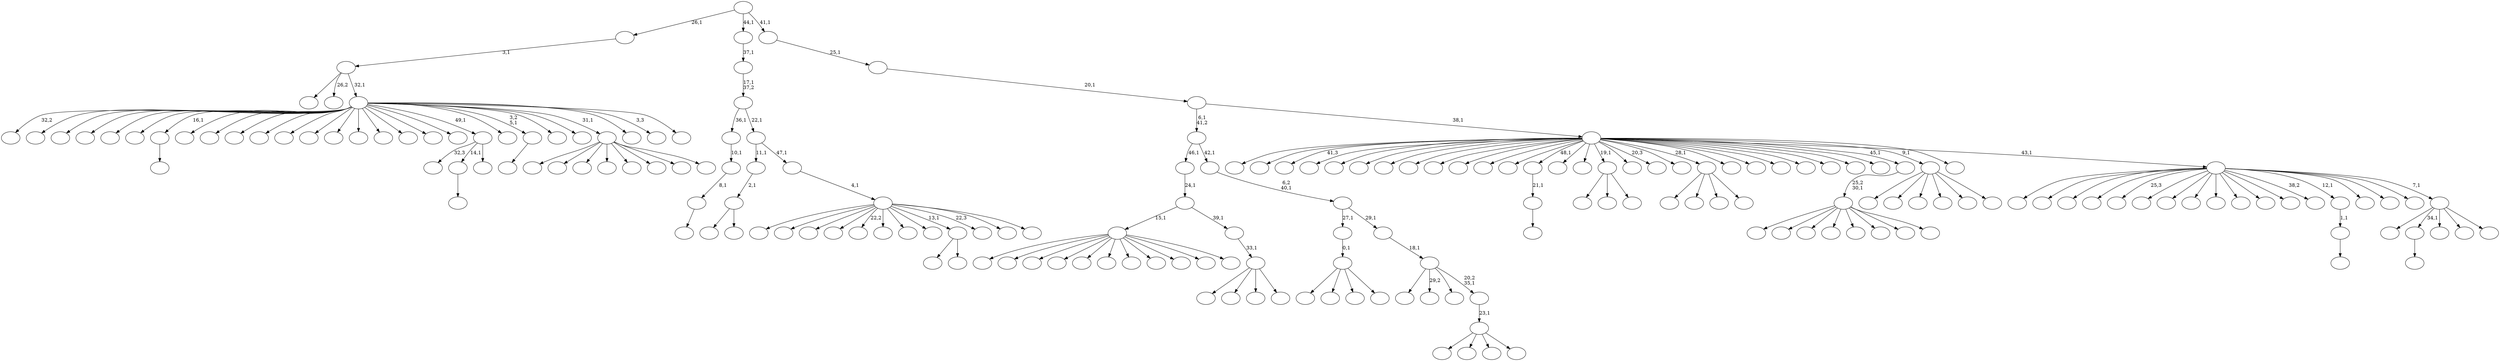 digraph T {
	200 [label=""]
	199 [label=""]
	198 [label=""]
	197 [label=""]
	196 [label=""]
	195 [label=""]
	194 [label=""]
	193 [label=""]
	192 [label=""]
	191 [label=""]
	190 [label=""]
	189 [label=""]
	188 [label=""]
	187 [label=""]
	186 [label=""]
	185 [label=""]
	184 [label=""]
	183 [label=""]
	182 [label=""]
	181 [label=""]
	180 [label=""]
	179 [label=""]
	178 [label=""]
	177 [label=""]
	176 [label=""]
	175 [label=""]
	174 [label=""]
	173 [label=""]
	172 [label=""]
	171 [label=""]
	170 [label=""]
	169 [label=""]
	168 [label=""]
	167 [label=""]
	166 [label=""]
	165 [label=""]
	164 [label=""]
	163 [label=""]
	162 [label=""]
	161 [label=""]
	160 [label=""]
	159 [label=""]
	158 [label=""]
	157 [label=""]
	156 [label=""]
	155 [label=""]
	154 [label=""]
	153 [label=""]
	152 [label=""]
	151 [label=""]
	150 [label=""]
	149 [label=""]
	148 [label=""]
	147 [label=""]
	146 [label=""]
	145 [label=""]
	144 [label=""]
	143 [label=""]
	142 [label=""]
	141 [label=""]
	140 [label=""]
	139 [label=""]
	138 [label=""]
	137 [label=""]
	136 [label=""]
	135 [label=""]
	134 [label=""]
	133 [label=""]
	132 [label=""]
	131 [label=""]
	130 [label=""]
	129 [label=""]
	128 [label=""]
	127 [label=""]
	126 [label=""]
	125 [label=""]
	124 [label=""]
	123 [label=""]
	122 [label=""]
	121 [label=""]
	120 [label=""]
	119 [label=""]
	118 [label=""]
	117 [label=""]
	116 [label=""]
	115 [label=""]
	114 [label=""]
	113 [label=""]
	112 [label=""]
	111 [label=""]
	110 [label=""]
	109 [label=""]
	108 [label=""]
	107 [label=""]
	106 [label=""]
	105 [label=""]
	104 [label=""]
	103 [label=""]
	102 [label=""]
	101 [label=""]
	100 [label=""]
	99 [label=""]
	98 [label=""]
	97 [label=""]
	96 [label=""]
	95 [label=""]
	94 [label=""]
	93 [label=""]
	92 [label=""]
	91 [label=""]
	90 [label=""]
	89 [label=""]
	88 [label=""]
	87 [label=""]
	86 [label=""]
	85 [label=""]
	84 [label=""]
	83 [label=""]
	82 [label=""]
	81 [label=""]
	80 [label=""]
	79 [label=""]
	78 [label=""]
	77 [label=""]
	76 [label=""]
	75 [label=""]
	74 [label=""]
	73 [label=""]
	72 [label=""]
	71 [label=""]
	70 [label=""]
	69 [label=""]
	68 [label=""]
	67 [label=""]
	66 [label=""]
	65 [label=""]
	64 [label=""]
	63 [label=""]
	62 [label=""]
	61 [label=""]
	60 [label=""]
	59 [label=""]
	58 [label=""]
	57 [label=""]
	56 [label=""]
	55 [label=""]
	54 [label=""]
	53 [label=""]
	52 [label=""]
	51 [label=""]
	50 [label=""]
	49 [label=""]
	48 [label=""]
	47 [label=""]
	46 [label=""]
	45 [label=""]
	44 [label=""]
	43 [label=""]
	42 [label=""]
	41 [label=""]
	40 [label=""]
	39 [label=""]
	38 [label=""]
	37 [label=""]
	36 [label=""]
	35 [label=""]
	34 [label=""]
	33 [label=""]
	32 [label=""]
	31 [label=""]
	30 [label=""]
	29 [label=""]
	28 [label=""]
	27 [label=""]
	26 [label=""]
	25 [label=""]
	24 [label=""]
	23 [label=""]
	22 [label=""]
	21 [label=""]
	20 [label=""]
	19 [label=""]
	18 [label=""]
	17 [label=""]
	16 [label=""]
	15 [label=""]
	14 [label=""]
	13 [label=""]
	12 [label=""]
	11 [label=""]
	10 [label=""]
	9 [label=""]
	8 [label=""]
	7 [label=""]
	6 [label=""]
	5 [label=""]
	4 [label=""]
	3 [label=""]
	2 [label=""]
	1 [label=""]
	0 [label=""]
	186 -> 187 [label=""]
	156 -> 157 [label=""]
	122 -> 123 [label=""]
	121 -> 122 [label="21,1"]
	107 -> 108 [label=""]
	106 -> 107 [label="1,1"]
	97 -> 98 [label=""]
	93 -> 164 [label=""]
	93 -> 147 [label=""]
	93 -> 94 [label=""]
	83 -> 179 [label=""]
	83 -> 146 [label=""]
	83 -> 131 [label=""]
	83 -> 84 [label=""]
	67 -> 116 [label="32,3"]
	67 -> 97 [label="14,1"]
	67 -> 68 [label=""]
	65 -> 109 [label=""]
	65 -> 66 [label=""]
	64 -> 65 [label="2,1"]
	60 -> 176 [label=""]
	60 -> 160 [label=""]
	60 -> 151 [label=""]
	60 -> 144 [label=""]
	60 -> 134 [label=""]
	60 -> 111 [label=""]
	60 -> 70 [label=""]
	60 -> 61 [label=""]
	59 -> 60 [label="25,2\n30,1"]
	57 -> 197 [label=""]
	57 -> 196 [label=""]
	57 -> 183 [label=""]
	57 -> 178 [label=""]
	57 -> 172 [label=""]
	57 -> 166 [label=""]
	57 -> 139 [label=""]
	57 -> 119 [label=""]
	57 -> 113 [label=""]
	57 -> 78 [label=""]
	57 -> 58 [label=""]
	54 -> 55 [label=""]
	51 -> 188 [label=""]
	51 -> 159 [label=""]
	51 -> 100 [label=""]
	51 -> 52 [label=""]
	50 -> 51 [label="0,1"]
	48 -> 163 [label=""]
	48 -> 148 [label=""]
	48 -> 136 [label=""]
	48 -> 49 [label=""]
	47 -> 48 [label="33,1"]
	46 -> 57 [label="15,1"]
	46 -> 47 [label="39,1"]
	45 -> 46 [label="24,1"]
	41 -> 85 [label=""]
	41 -> 42 [label=""]
	38 -> 170 [label=""]
	38 -> 162 [label=""]
	38 -> 141 [label=""]
	38 -> 103 [label=""]
	38 -> 82 [label=""]
	38 -> 39 [label=""]
	36 -> 37 [label=""]
	35 -> 36 [label="8,1"]
	34 -> 35 [label="10,1"]
	31 -> 128 [label=""]
	31 -> 89 [label=""]
	31 -> 87 [label=""]
	31 -> 32 [label=""]
	30 -> 31 [label="23,1"]
	29 -> 161 [label=""]
	29 -> 124 [label="29,2"]
	29 -> 79 [label=""]
	29 -> 30 [label="20,2\n35,1"]
	28 -> 29 [label="18,1"]
	27 -> 50 [label="27,1"]
	27 -> 28 [label="29,1"]
	26 -> 27 [label="6,2\n40,1"]
	25 -> 45 [label="46,1"]
	25 -> 26 [label="42,1"]
	21 -> 190 [label=""]
	21 -> 185 [label=""]
	21 -> 169 [label=""]
	21 -> 149 [label=""]
	21 -> 125 [label=""]
	21 -> 120 [label=""]
	21 -> 43 [label=""]
	21 -> 22 [label=""]
	17 -> 195 [label="32,2"]
	17 -> 192 [label=""]
	17 -> 189 [label=""]
	17 -> 174 [label=""]
	17 -> 173 [label=""]
	17 -> 165 [label=""]
	17 -> 156 [label="16,1"]
	17 -> 145 [label=""]
	17 -> 138 [label=""]
	17 -> 135 [label=""]
	17 -> 127 [label=""]
	17 -> 114 [label=""]
	17 -> 110 [label=""]
	17 -> 105 [label=""]
	17 -> 104 [label=""]
	17 -> 101 [label=""]
	17 -> 96 [label=""]
	17 -> 95 [label=""]
	17 -> 74 [label=""]
	17 -> 67 [label="49,1"]
	17 -> 56 [label=""]
	17 -> 54 [label="3,2\n5,1"]
	17 -> 53 [label=""]
	17 -> 23 [label=""]
	17 -> 21 [label="31,1"]
	17 -> 20 [label=""]
	17 -> 19 [label="3,3"]
	17 -> 18 [label=""]
	16 -> 129 [label=""]
	16 -> 102 [label="26,2"]
	16 -> 17 [label="32,1"]
	15 -> 16 [label="3,1"]
	13 -> 200 [label=""]
	13 -> 182 [label=""]
	13 -> 142 [label=""]
	13 -> 130 [label=""]
	13 -> 112 [label="22,2"]
	13 -> 81 [label=""]
	13 -> 63 [label=""]
	13 -> 44 [label=""]
	13 -> 41 [label="13,1"]
	13 -> 40 [label="22,3"]
	13 -> 33 [label=""]
	13 -> 14 [label=""]
	12 -> 13 [label="4,1"]
	11 -> 64 [label="11,1"]
	11 -> 12 [label="47,1"]
	10 -> 34 [label="36,1"]
	10 -> 11 [label="22,1"]
	9 -> 10 [label="17,1\n37,2"]
	8 -> 9 [label="37,1"]
	6 -> 193 [label=""]
	6 -> 186 [label="34,1"]
	6 -> 171 [label=""]
	6 -> 88 [label=""]
	6 -> 7 [label=""]
	5 -> 198 [label=""]
	5 -> 194 [label=""]
	5 -> 181 [label=""]
	5 -> 177 [label=""]
	5 -> 175 [label="25,3"]
	5 -> 168 [label=""]
	5 -> 158 [label=""]
	5 -> 150 [label=""]
	5 -> 140 [label=""]
	5 -> 133 [label=""]
	5 -> 126 [label=""]
	5 -> 117 [label=""]
	5 -> 115 [label="38,2"]
	5 -> 106 [label="12,1"]
	5 -> 86 [label=""]
	5 -> 76 [label=""]
	5 -> 75 [label=""]
	5 -> 6 [label="7,1"]
	4 -> 199 [label=""]
	4 -> 191 [label=""]
	4 -> 184 [label="41,3"]
	4 -> 180 [label=""]
	4 -> 167 [label=""]
	4 -> 155 [label=""]
	4 -> 154 [label=""]
	4 -> 153 [label=""]
	4 -> 152 [label=""]
	4 -> 143 [label=""]
	4 -> 137 [label=""]
	4 -> 132 [label=""]
	4 -> 121 [label="48,1"]
	4 -> 118 [label=""]
	4 -> 99 [label=""]
	4 -> 93 [label="19,1"]
	4 -> 92 [label=""]
	4 -> 91 [label="20,3"]
	4 -> 90 [label=""]
	4 -> 83 [label="28,1"]
	4 -> 80 [label=""]
	4 -> 77 [label=""]
	4 -> 73 [label=""]
	4 -> 72 [label=""]
	4 -> 71 [label=""]
	4 -> 69 [label=""]
	4 -> 62 [label=""]
	4 -> 59 [label="45,1"]
	4 -> 38 [label="9,1"]
	4 -> 24 [label=""]
	4 -> 5 [label="43,1"]
	3 -> 25 [label="6,1\n41,2"]
	3 -> 4 [label="38,1"]
	2 -> 3 [label="20,1"]
	1 -> 2 [label="25,1"]
	0 -> 15 [label="26,1"]
	0 -> 8 [label="44,1"]
	0 -> 1 [label="41,1"]
}
